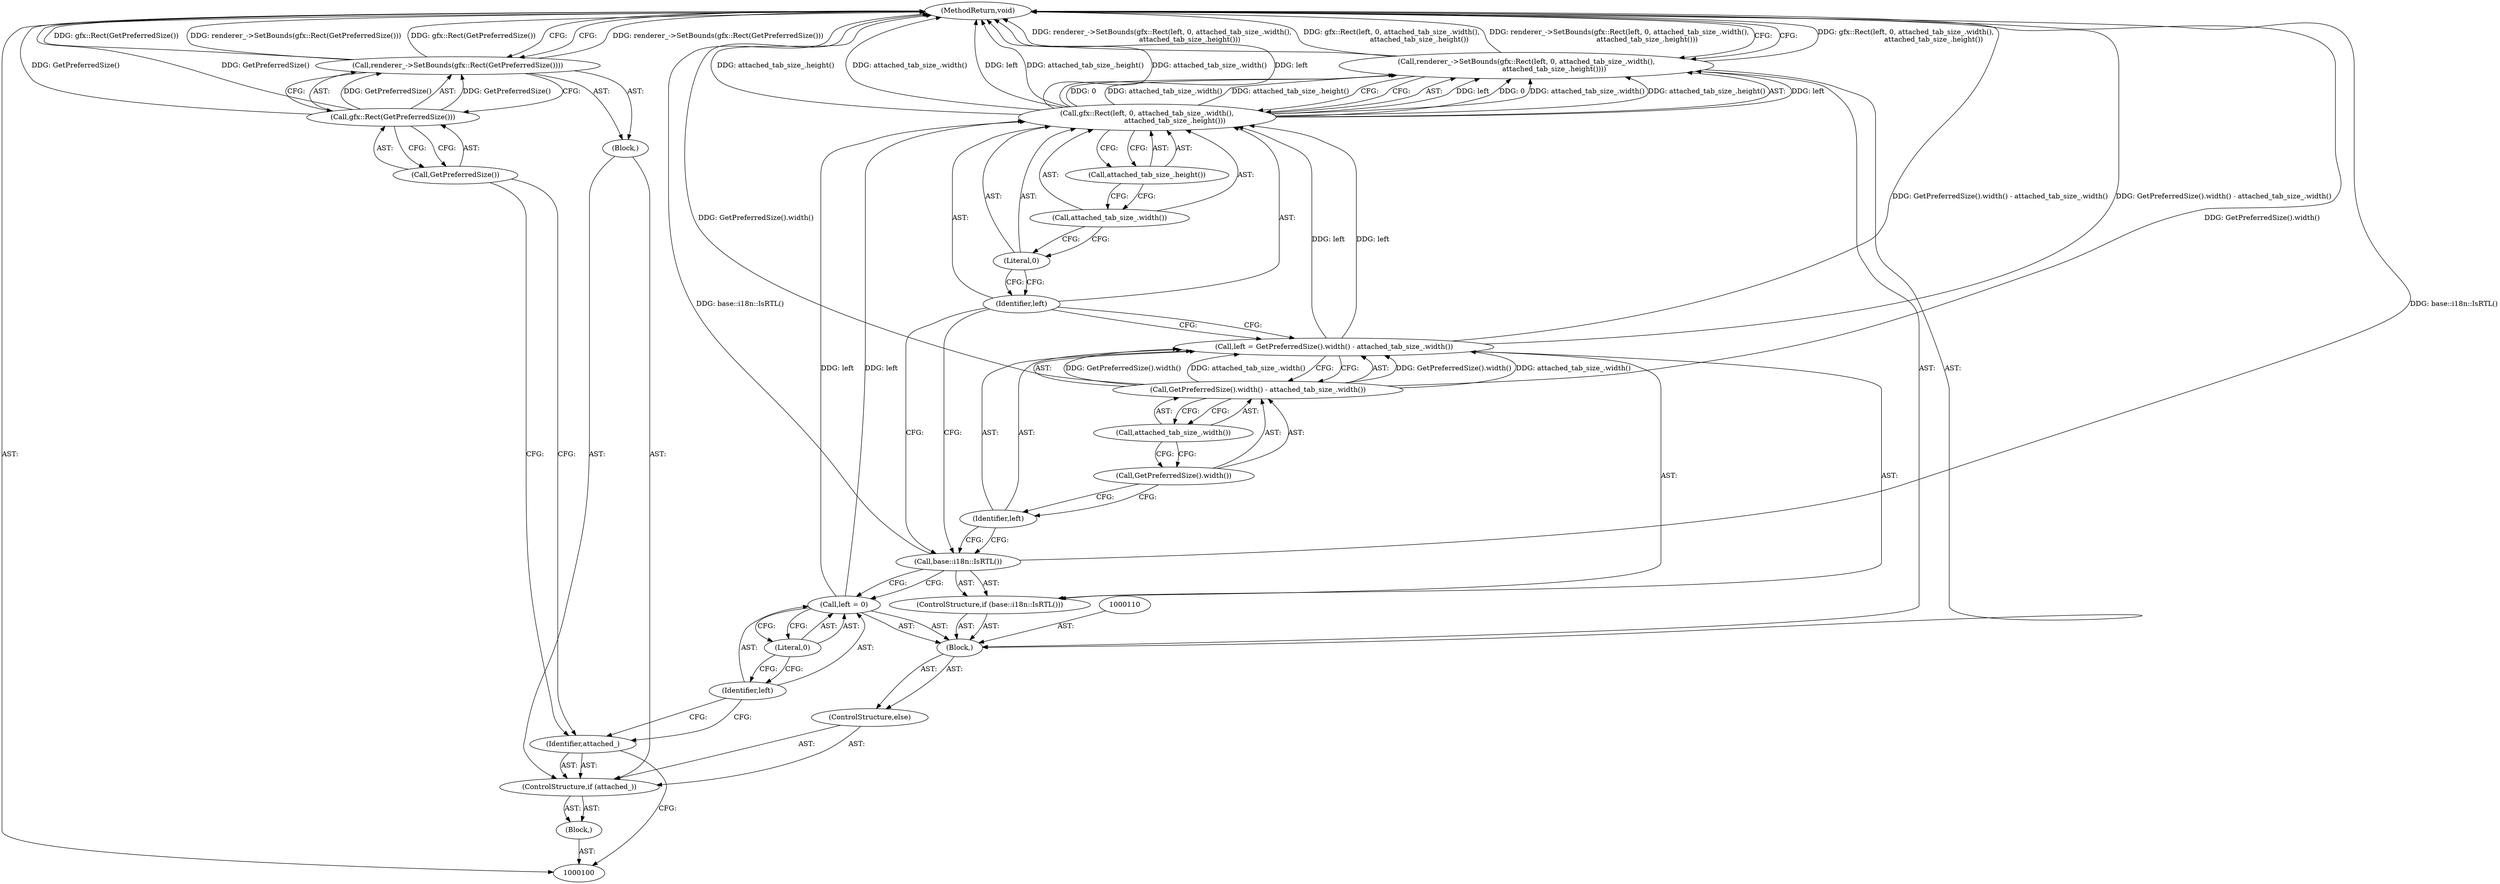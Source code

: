 digraph "0_Chrome_ee8d6fd30b022ac2c87b7a190c954e7bb3c9b21e_4" {
"1000127" [label="(MethodReturn,void)"];
"1000101" [label="(Block,)"];
"1000126" [label="(Call,attached_tab_size_.height())"];
"1000104" [label="(Block,)"];
"1000102" [label="(ControlStructure,if (attached_))"];
"1000103" [label="(Identifier,attached_)"];
"1000106" [label="(Call,gfx::Rect(GetPreferredSize()))"];
"1000107" [label="(Call,GetPreferredSize())"];
"1000105" [label="(Call,renderer_->SetBounds(gfx::Rect(GetPreferredSize())))"];
"1000108" [label="(ControlStructure,else)"];
"1000113" [label="(Literal,0)"];
"1000109" [label="(Block,)"];
"1000111" [label="(Call,left = 0)"];
"1000112" [label="(Identifier,left)"];
"1000114" [label="(ControlStructure,if (base::i18n::IsRTL()))"];
"1000115" [label="(Call,base::i18n::IsRTL())"];
"1000118" [label="(Call,GetPreferredSize().width() - attached_tab_size_.width())"];
"1000119" [label="(Call,GetPreferredSize().width())"];
"1000120" [label="(Call,attached_tab_size_.width())"];
"1000116" [label="(Call,left = GetPreferredSize().width() - attached_tab_size_.width())"];
"1000117" [label="(Identifier,left)"];
"1000122" [label="(Call,gfx::Rect(left, 0, attached_tab_size_.width(),\n                         attached_tab_size_.height()))"];
"1000123" [label="(Identifier,left)"];
"1000121" [label="(Call,renderer_->SetBounds(gfx::Rect(left, 0, attached_tab_size_.width(),\n                         attached_tab_size_.height())))"];
"1000124" [label="(Literal,0)"];
"1000125" [label="(Call,attached_tab_size_.width())"];
"1000127" -> "1000100"  [label="AST: "];
"1000127" -> "1000105"  [label="CFG: "];
"1000127" -> "1000121"  [label="CFG: "];
"1000122" -> "1000127"  [label="DDG: attached_tab_size_.height()"];
"1000122" -> "1000127"  [label="DDG: attached_tab_size_.width()"];
"1000122" -> "1000127"  [label="DDG: left"];
"1000106" -> "1000127"  [label="DDG: GetPreferredSize()"];
"1000105" -> "1000127"  [label="DDG: renderer_->SetBounds(gfx::Rect(GetPreferredSize()))"];
"1000105" -> "1000127"  [label="DDG: gfx::Rect(GetPreferredSize())"];
"1000116" -> "1000127"  [label="DDG: GetPreferredSize().width() - attached_tab_size_.width()"];
"1000121" -> "1000127"  [label="DDG: gfx::Rect(left, 0, attached_tab_size_.width(),\n                         attached_tab_size_.height())"];
"1000121" -> "1000127"  [label="DDG: renderer_->SetBounds(gfx::Rect(left, 0, attached_tab_size_.width(),\n                         attached_tab_size_.height()))"];
"1000118" -> "1000127"  [label="DDG: GetPreferredSize().width()"];
"1000115" -> "1000127"  [label="DDG: base::i18n::IsRTL()"];
"1000101" -> "1000100"  [label="AST: "];
"1000102" -> "1000101"  [label="AST: "];
"1000126" -> "1000122"  [label="AST: "];
"1000126" -> "1000125"  [label="CFG: "];
"1000122" -> "1000126"  [label="CFG: "];
"1000104" -> "1000102"  [label="AST: "];
"1000105" -> "1000104"  [label="AST: "];
"1000102" -> "1000101"  [label="AST: "];
"1000103" -> "1000102"  [label="AST: "];
"1000104" -> "1000102"  [label="AST: "];
"1000108" -> "1000102"  [label="AST: "];
"1000103" -> "1000102"  [label="AST: "];
"1000103" -> "1000100"  [label="CFG: "];
"1000107" -> "1000103"  [label="CFG: "];
"1000112" -> "1000103"  [label="CFG: "];
"1000106" -> "1000105"  [label="AST: "];
"1000106" -> "1000107"  [label="CFG: "];
"1000107" -> "1000106"  [label="AST: "];
"1000105" -> "1000106"  [label="CFG: "];
"1000106" -> "1000127"  [label="DDG: GetPreferredSize()"];
"1000106" -> "1000105"  [label="DDG: GetPreferredSize()"];
"1000107" -> "1000106"  [label="AST: "];
"1000107" -> "1000103"  [label="CFG: "];
"1000106" -> "1000107"  [label="CFG: "];
"1000105" -> "1000104"  [label="AST: "];
"1000105" -> "1000106"  [label="CFG: "];
"1000106" -> "1000105"  [label="AST: "];
"1000127" -> "1000105"  [label="CFG: "];
"1000105" -> "1000127"  [label="DDG: renderer_->SetBounds(gfx::Rect(GetPreferredSize()))"];
"1000105" -> "1000127"  [label="DDG: gfx::Rect(GetPreferredSize())"];
"1000106" -> "1000105"  [label="DDG: GetPreferredSize()"];
"1000108" -> "1000102"  [label="AST: "];
"1000109" -> "1000108"  [label="AST: "];
"1000113" -> "1000111"  [label="AST: "];
"1000113" -> "1000112"  [label="CFG: "];
"1000111" -> "1000113"  [label="CFG: "];
"1000109" -> "1000108"  [label="AST: "];
"1000110" -> "1000109"  [label="AST: "];
"1000111" -> "1000109"  [label="AST: "];
"1000114" -> "1000109"  [label="AST: "];
"1000121" -> "1000109"  [label="AST: "];
"1000111" -> "1000109"  [label="AST: "];
"1000111" -> "1000113"  [label="CFG: "];
"1000112" -> "1000111"  [label="AST: "];
"1000113" -> "1000111"  [label="AST: "];
"1000115" -> "1000111"  [label="CFG: "];
"1000111" -> "1000122"  [label="DDG: left"];
"1000112" -> "1000111"  [label="AST: "];
"1000112" -> "1000103"  [label="CFG: "];
"1000113" -> "1000112"  [label="CFG: "];
"1000114" -> "1000109"  [label="AST: "];
"1000115" -> "1000114"  [label="AST: "];
"1000116" -> "1000114"  [label="AST: "];
"1000115" -> "1000114"  [label="AST: "];
"1000115" -> "1000111"  [label="CFG: "];
"1000117" -> "1000115"  [label="CFG: "];
"1000123" -> "1000115"  [label="CFG: "];
"1000115" -> "1000127"  [label="DDG: base::i18n::IsRTL()"];
"1000118" -> "1000116"  [label="AST: "];
"1000118" -> "1000120"  [label="CFG: "];
"1000119" -> "1000118"  [label="AST: "];
"1000120" -> "1000118"  [label="AST: "];
"1000116" -> "1000118"  [label="CFG: "];
"1000118" -> "1000127"  [label="DDG: GetPreferredSize().width()"];
"1000118" -> "1000116"  [label="DDG: GetPreferredSize().width()"];
"1000118" -> "1000116"  [label="DDG: attached_tab_size_.width()"];
"1000119" -> "1000118"  [label="AST: "];
"1000119" -> "1000117"  [label="CFG: "];
"1000120" -> "1000119"  [label="CFG: "];
"1000120" -> "1000118"  [label="AST: "];
"1000120" -> "1000119"  [label="CFG: "];
"1000118" -> "1000120"  [label="CFG: "];
"1000116" -> "1000114"  [label="AST: "];
"1000116" -> "1000118"  [label="CFG: "];
"1000117" -> "1000116"  [label="AST: "];
"1000118" -> "1000116"  [label="AST: "];
"1000123" -> "1000116"  [label="CFG: "];
"1000116" -> "1000127"  [label="DDG: GetPreferredSize().width() - attached_tab_size_.width()"];
"1000118" -> "1000116"  [label="DDG: GetPreferredSize().width()"];
"1000118" -> "1000116"  [label="DDG: attached_tab_size_.width()"];
"1000116" -> "1000122"  [label="DDG: left"];
"1000117" -> "1000116"  [label="AST: "];
"1000117" -> "1000115"  [label="CFG: "];
"1000119" -> "1000117"  [label="CFG: "];
"1000122" -> "1000121"  [label="AST: "];
"1000122" -> "1000126"  [label="CFG: "];
"1000123" -> "1000122"  [label="AST: "];
"1000124" -> "1000122"  [label="AST: "];
"1000125" -> "1000122"  [label="AST: "];
"1000126" -> "1000122"  [label="AST: "];
"1000121" -> "1000122"  [label="CFG: "];
"1000122" -> "1000127"  [label="DDG: attached_tab_size_.height()"];
"1000122" -> "1000127"  [label="DDG: attached_tab_size_.width()"];
"1000122" -> "1000127"  [label="DDG: left"];
"1000122" -> "1000121"  [label="DDG: left"];
"1000122" -> "1000121"  [label="DDG: 0"];
"1000122" -> "1000121"  [label="DDG: attached_tab_size_.width()"];
"1000122" -> "1000121"  [label="DDG: attached_tab_size_.height()"];
"1000116" -> "1000122"  [label="DDG: left"];
"1000111" -> "1000122"  [label="DDG: left"];
"1000123" -> "1000122"  [label="AST: "];
"1000123" -> "1000116"  [label="CFG: "];
"1000123" -> "1000115"  [label="CFG: "];
"1000124" -> "1000123"  [label="CFG: "];
"1000121" -> "1000109"  [label="AST: "];
"1000121" -> "1000122"  [label="CFG: "];
"1000122" -> "1000121"  [label="AST: "];
"1000127" -> "1000121"  [label="CFG: "];
"1000121" -> "1000127"  [label="DDG: gfx::Rect(left, 0, attached_tab_size_.width(),\n                         attached_tab_size_.height())"];
"1000121" -> "1000127"  [label="DDG: renderer_->SetBounds(gfx::Rect(left, 0, attached_tab_size_.width(),\n                         attached_tab_size_.height()))"];
"1000122" -> "1000121"  [label="DDG: left"];
"1000122" -> "1000121"  [label="DDG: 0"];
"1000122" -> "1000121"  [label="DDG: attached_tab_size_.width()"];
"1000122" -> "1000121"  [label="DDG: attached_tab_size_.height()"];
"1000124" -> "1000122"  [label="AST: "];
"1000124" -> "1000123"  [label="CFG: "];
"1000125" -> "1000124"  [label="CFG: "];
"1000125" -> "1000122"  [label="AST: "];
"1000125" -> "1000124"  [label="CFG: "];
"1000126" -> "1000125"  [label="CFG: "];
}
